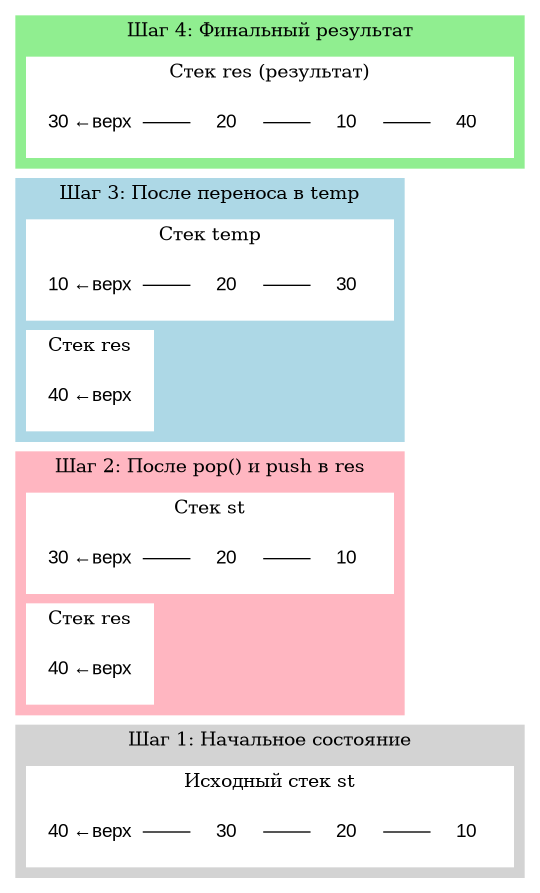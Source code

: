 @startdot
digraph G {
    rankdir=LR;
    node [shape=box, fontname="Arial"];
    
    subgraph cluster_step1 {
        label="Шаг 1: Начальное состояние";
        style=filled;
        color=lightgrey;
        
        subgraph cluster_orig1 {
            label="Исходный стек st";
            style=filled;
            color=white;
            node [style=filled,color=white];
            
            s1_40 [label="40 ←верх"];
            s1_30 [label="30"];
            s1_20 [label="20"];
            s1_10 [label="10"];
            
            s1_40 -> s1_30 -> s1_20 -> s1_10 [dir=none];
        }
    }
    
    subgraph cluster_step2 {
        label="Шаг 2: После pop() и push в res";
        style=filled;
        color=lightpink;
        
        subgraph cluster_orig2 {
            label="Стек st";
            style=filled;
            color=white;
            node [style=filled,color=white];
            
            s2_30 [label="30 ←верх"];
            s2_20 [label="20"];
            s2_10 [label="10"];
            
            s2_30 -> s2_20 -> s2_10 [dir=none];
        }
        
        subgraph cluster_res2 {
            label="Стек res";
            style=filled;
            color=white;
            node [style=filled,color=white];
            
            r2_40 [label="40 ←верх"];
        }
    }
    
    subgraph cluster_step3 {
        label="Шаг 3: После переноса в temp";
        style=filled;
        color=lightblue;
        
        subgraph cluster_temp3 {
            label="Стек temp";
            style=filled;
            color=white;
            node [style=filled,color=white];
            
            t3_10 [label="10 ←верх"];
            t3_20 [label="20"];
            t3_30 [label="30"];
            
            t3_10 -> t3_20 -> t3_30 [dir=none];
        }
        
        subgraph cluster_res3 {
            label="Стек res";
            style=filled;
            color=white;
            node [style=filled,color=white];
            
            r3_40 [label="40 ←верх"];
        }
    }
    
    subgraph cluster_step4 {
        label="Шаг 4: Финальный результат";
        style=filled;
        color=lightgreen;
        
        subgraph cluster_final {
            label="Стек res (результат)";
            style=filled;
            color=white;
            node [style=filled,color=white];
            
            f_30 [label="30 ←верх"];
            f_20 [label="20"];
            f_10 [label="10"];
            f_40 [label="40"];
            
            f_30 -> f_20 -> f_10 -> f_40 [dir=none];
        }
    }
}
@enddot

